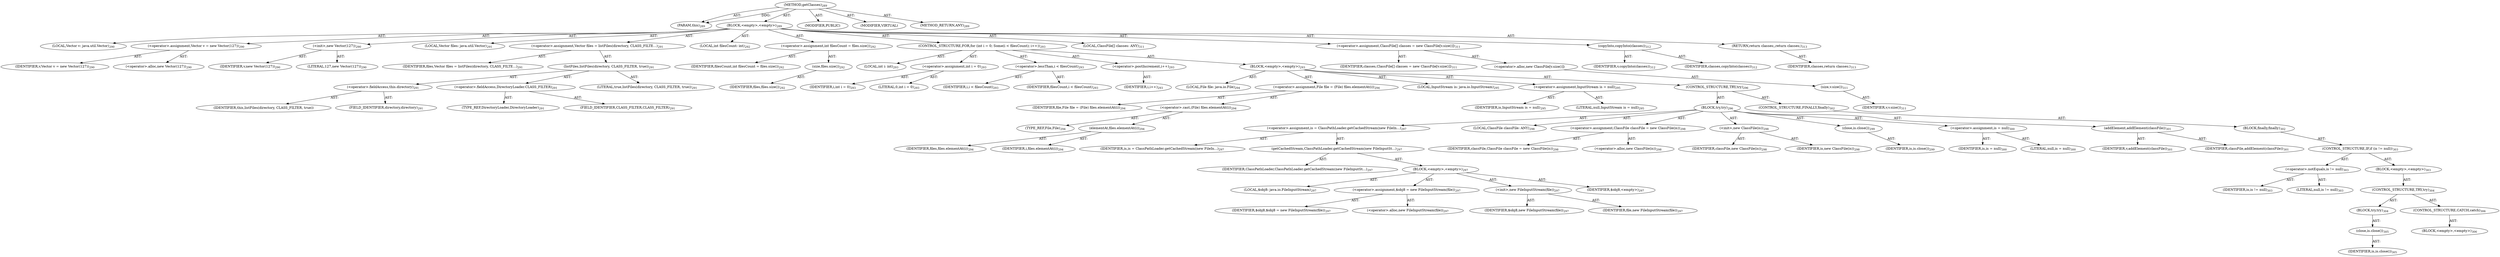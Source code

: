 digraph "getClasses" {  
"111669149717" [label = <(METHOD,getClasses)<SUB>289</SUB>> ]
"115964117019" [label = <(PARAM,this)<SUB>289</SUB>> ]
"25769803818" [label = <(BLOCK,&lt;empty&gt;,&lt;empty&gt;)<SUB>289</SUB>> ]
"94489280544" [label = <(LOCAL,Vector v: java.util.Vector)<SUB>290</SUB>> ]
"30064771256" [label = <(&lt;operator&gt;.assignment,Vector v = new Vector(127))<SUB>290</SUB>> ]
"68719476891" [label = <(IDENTIFIER,v,Vector v = new Vector(127))<SUB>290</SUB>> ]
"30064771257" [label = <(&lt;operator&gt;.alloc,new Vector(127))<SUB>290</SUB>> ]
"30064771258" [label = <(&lt;init&gt;,new Vector(127))<SUB>290</SUB>> ]
"68719476892" [label = <(IDENTIFIER,v,new Vector(127))<SUB>290</SUB>> ]
"90194313233" [label = <(LITERAL,127,new Vector(127))<SUB>290</SUB>> ]
"94489280545" [label = <(LOCAL,Vector files: java.util.Vector)<SUB>291</SUB>> ]
"30064771259" [label = <(&lt;operator&gt;.assignment,Vector files = listFiles(directory, CLASS_FILTE...)<SUB>291</SUB>> ]
"68719476893" [label = <(IDENTIFIER,files,Vector files = listFiles(directory, CLASS_FILTE...)<SUB>291</SUB>> ]
"30064771260" [label = <(listFiles,listFiles(directory, CLASS_FILTER, true))<SUB>291</SUB>> ]
"30064771261" [label = <(&lt;operator&gt;.fieldAccess,this.directory)<SUB>291</SUB>> ]
"68719476894" [label = <(IDENTIFIER,this,listFiles(directory, CLASS_FILTER, true))> ]
"55834574883" [label = <(FIELD_IDENTIFIER,directory,directory)<SUB>291</SUB>> ]
"30064771262" [label = <(&lt;operator&gt;.fieldAccess,DirectoryLoader.CLASS_FILTER)<SUB>291</SUB>> ]
"180388626436" [label = <(TYPE_REF,DirectoryLoader,DirectoryLoader)<SUB>291</SUB>> ]
"55834574884" [label = <(FIELD_IDENTIFIER,CLASS_FILTER,CLASS_FILTER)<SUB>291</SUB>> ]
"90194313234" [label = <(LITERAL,true,listFiles(directory, CLASS_FILTER, true))<SUB>291</SUB>> ]
"94489280546" [label = <(LOCAL,int filesCount: int)<SUB>292</SUB>> ]
"30064771263" [label = <(&lt;operator&gt;.assignment,int filesCount = files.size())<SUB>292</SUB>> ]
"68719476895" [label = <(IDENTIFIER,filesCount,int filesCount = files.size())<SUB>292</SUB>> ]
"30064771264" [label = <(size,files.size())<SUB>292</SUB>> ]
"68719476896" [label = <(IDENTIFIER,files,files.size())<SUB>292</SUB>> ]
"47244640269" [label = <(CONTROL_STRUCTURE,FOR,for (int i = 0; Some(i &lt; filesCount); i++))<SUB>293</SUB>> ]
"94489280547" [label = <(LOCAL,int i: int)<SUB>293</SUB>> ]
"30064771265" [label = <(&lt;operator&gt;.assignment,int i = 0)<SUB>293</SUB>> ]
"68719476897" [label = <(IDENTIFIER,i,int i = 0)<SUB>293</SUB>> ]
"90194313235" [label = <(LITERAL,0,int i = 0)<SUB>293</SUB>> ]
"30064771266" [label = <(&lt;operator&gt;.lessThan,i &lt; filesCount)<SUB>293</SUB>> ]
"68719476898" [label = <(IDENTIFIER,i,i &lt; filesCount)<SUB>293</SUB>> ]
"68719476899" [label = <(IDENTIFIER,filesCount,i &lt; filesCount)<SUB>293</SUB>> ]
"30064771267" [label = <(&lt;operator&gt;.postIncrement,i++)<SUB>293</SUB>> ]
"68719476900" [label = <(IDENTIFIER,i,i++)<SUB>293</SUB>> ]
"25769803819" [label = <(BLOCK,&lt;empty&gt;,&lt;empty&gt;)<SUB>293</SUB>> ]
"94489280548" [label = <(LOCAL,File file: java.io.File)<SUB>294</SUB>> ]
"30064771268" [label = <(&lt;operator&gt;.assignment,File file = (File) files.elementAt(i))<SUB>294</SUB>> ]
"68719476901" [label = <(IDENTIFIER,file,File file = (File) files.elementAt(i))<SUB>294</SUB>> ]
"30064771269" [label = <(&lt;operator&gt;.cast,(File) files.elementAt(i))<SUB>294</SUB>> ]
"180388626437" [label = <(TYPE_REF,File,File)<SUB>294</SUB>> ]
"30064771270" [label = <(elementAt,files.elementAt(i))<SUB>294</SUB>> ]
"68719476902" [label = <(IDENTIFIER,files,files.elementAt(i))<SUB>294</SUB>> ]
"68719476903" [label = <(IDENTIFIER,i,files.elementAt(i))<SUB>294</SUB>> ]
"94489280549" [label = <(LOCAL,InputStream is: java.io.InputStream)<SUB>295</SUB>> ]
"30064771271" [label = <(&lt;operator&gt;.assignment,InputStream is = null)<SUB>295</SUB>> ]
"68719476904" [label = <(IDENTIFIER,is,InputStream is = null)<SUB>295</SUB>> ]
"90194313236" [label = <(LITERAL,null,InputStream is = null)<SUB>295</SUB>> ]
"47244640270" [label = <(CONTROL_STRUCTURE,TRY,try)<SUB>296</SUB>> ]
"25769803820" [label = <(BLOCK,try,try)<SUB>296</SUB>> ]
"30064771272" [label = <(&lt;operator&gt;.assignment,is = ClassPathLoader.getCachedStream(new FileIn...)<SUB>297</SUB>> ]
"68719476905" [label = <(IDENTIFIER,is,is = ClassPathLoader.getCachedStream(new FileIn...)<SUB>297</SUB>> ]
"30064771273" [label = <(getCachedStream,ClassPathLoader.getCachedStream(new FileInputSt...)<SUB>297</SUB>> ]
"68719476906" [label = <(IDENTIFIER,ClassPathLoader,ClassPathLoader.getCachedStream(new FileInputSt...)<SUB>297</SUB>> ]
"25769803821" [label = <(BLOCK,&lt;empty&gt;,&lt;empty&gt;)<SUB>297</SUB>> ]
"94489280550" [label = <(LOCAL,$obj8: java.io.FileInputStream)<SUB>297</SUB>> ]
"30064771274" [label = <(&lt;operator&gt;.assignment,$obj8 = new FileInputStream(file))<SUB>297</SUB>> ]
"68719476907" [label = <(IDENTIFIER,$obj8,$obj8 = new FileInputStream(file))<SUB>297</SUB>> ]
"30064771275" [label = <(&lt;operator&gt;.alloc,new FileInputStream(file))<SUB>297</SUB>> ]
"30064771276" [label = <(&lt;init&gt;,new FileInputStream(file))<SUB>297</SUB>> ]
"68719476908" [label = <(IDENTIFIER,$obj8,new FileInputStream(file))<SUB>297</SUB>> ]
"68719476909" [label = <(IDENTIFIER,file,new FileInputStream(file))<SUB>297</SUB>> ]
"68719476910" [label = <(IDENTIFIER,$obj8,&lt;empty&gt;)<SUB>297</SUB>> ]
"94489280551" [label = <(LOCAL,ClassFile classFile: ANY)<SUB>298</SUB>> ]
"30064771277" [label = <(&lt;operator&gt;.assignment,ClassFile classFile = new ClassFile(is))<SUB>298</SUB>> ]
"68719476911" [label = <(IDENTIFIER,classFile,ClassFile classFile = new ClassFile(is))<SUB>298</SUB>> ]
"30064771278" [label = <(&lt;operator&gt;.alloc,new ClassFile(is))<SUB>298</SUB>> ]
"30064771279" [label = <(&lt;init&gt;,new ClassFile(is))<SUB>298</SUB>> ]
"68719476912" [label = <(IDENTIFIER,classFile,new ClassFile(is))<SUB>298</SUB>> ]
"68719476913" [label = <(IDENTIFIER,is,new ClassFile(is))<SUB>298</SUB>> ]
"30064771280" [label = <(close,is.close())<SUB>299</SUB>> ]
"68719476914" [label = <(IDENTIFIER,is,is.close())<SUB>299</SUB>> ]
"30064771281" [label = <(&lt;operator&gt;.assignment,is = null)<SUB>300</SUB>> ]
"68719476915" [label = <(IDENTIFIER,is,is = null)<SUB>300</SUB>> ]
"90194313237" [label = <(LITERAL,null,is = null)<SUB>300</SUB>> ]
"30064771282" [label = <(addElement,addElement(classFile))<SUB>301</SUB>> ]
"68719476916" [label = <(IDENTIFIER,v,addElement(classFile))<SUB>301</SUB>> ]
"68719476917" [label = <(IDENTIFIER,classFile,addElement(classFile))<SUB>301</SUB>> ]
"47244640271" [label = <(CONTROL_STRUCTURE,FINALLY,finally)<SUB>302</SUB>> ]
"25769803822" [label = <(BLOCK,finally,finally)<SUB>302</SUB>> ]
"47244640272" [label = <(CONTROL_STRUCTURE,IF,if (is != null))<SUB>303</SUB>> ]
"30064771283" [label = <(&lt;operator&gt;.notEquals,is != null)<SUB>303</SUB>> ]
"68719476918" [label = <(IDENTIFIER,is,is != null)<SUB>303</SUB>> ]
"90194313238" [label = <(LITERAL,null,is != null)<SUB>303</SUB>> ]
"25769803823" [label = <(BLOCK,&lt;empty&gt;,&lt;empty&gt;)<SUB>303</SUB>> ]
"47244640273" [label = <(CONTROL_STRUCTURE,TRY,try)<SUB>304</SUB>> ]
"25769803824" [label = <(BLOCK,try,try)<SUB>304</SUB>> ]
"30064771284" [label = <(close,is.close())<SUB>305</SUB>> ]
"68719476919" [label = <(IDENTIFIER,is,is.close())<SUB>305</SUB>> ]
"47244640274" [label = <(CONTROL_STRUCTURE,CATCH,catch)<SUB>306</SUB>> ]
"25769803825" [label = <(BLOCK,&lt;empty&gt;,&lt;empty&gt;)<SUB>306</SUB>> ]
"94489280552" [label = <(LOCAL,ClassFile[] classes: ANY)<SUB>311</SUB>> ]
"30064771285" [label = <(&lt;operator&gt;.assignment,ClassFile[] classes = new ClassFile[v.size()])<SUB>311</SUB>> ]
"68719476920" [label = <(IDENTIFIER,classes,ClassFile[] classes = new ClassFile[v.size()])<SUB>311</SUB>> ]
"30064771286" [label = <(&lt;operator&gt;.alloc,new ClassFile[v.size()])> ]
"30064771287" [label = <(size,v.size())<SUB>311</SUB>> ]
"68719476921" [label = <(IDENTIFIER,v,v.size())<SUB>311</SUB>> ]
"30064771288" [label = <(copyInto,copyInto(classes))<SUB>312</SUB>> ]
"68719476922" [label = <(IDENTIFIER,v,copyInto(classes))<SUB>312</SUB>> ]
"68719476923" [label = <(IDENTIFIER,classes,copyInto(classes))<SUB>312</SUB>> ]
"146028888077" [label = <(RETURN,return classes;,return classes;)<SUB>313</SUB>> ]
"68719476924" [label = <(IDENTIFIER,classes,return classes;)<SUB>313</SUB>> ]
"133143986230" [label = <(MODIFIER,PUBLIC)> ]
"133143986231" [label = <(MODIFIER,VIRTUAL)> ]
"128849018901" [label = <(METHOD_RETURN,ANY)<SUB>289</SUB>> ]
  "111669149717" -> "115964117019"  [ label = "AST: "] 
  "111669149717" -> "25769803818"  [ label = "AST: "] 
  "111669149717" -> "133143986230"  [ label = "AST: "] 
  "111669149717" -> "133143986231"  [ label = "AST: "] 
  "111669149717" -> "128849018901"  [ label = "AST: "] 
  "25769803818" -> "94489280544"  [ label = "AST: "] 
  "25769803818" -> "30064771256"  [ label = "AST: "] 
  "25769803818" -> "30064771258"  [ label = "AST: "] 
  "25769803818" -> "94489280545"  [ label = "AST: "] 
  "25769803818" -> "30064771259"  [ label = "AST: "] 
  "25769803818" -> "94489280546"  [ label = "AST: "] 
  "25769803818" -> "30064771263"  [ label = "AST: "] 
  "25769803818" -> "47244640269"  [ label = "AST: "] 
  "25769803818" -> "94489280552"  [ label = "AST: "] 
  "25769803818" -> "30064771285"  [ label = "AST: "] 
  "25769803818" -> "30064771288"  [ label = "AST: "] 
  "25769803818" -> "146028888077"  [ label = "AST: "] 
  "30064771256" -> "68719476891"  [ label = "AST: "] 
  "30064771256" -> "30064771257"  [ label = "AST: "] 
  "30064771258" -> "68719476892"  [ label = "AST: "] 
  "30064771258" -> "90194313233"  [ label = "AST: "] 
  "30064771259" -> "68719476893"  [ label = "AST: "] 
  "30064771259" -> "30064771260"  [ label = "AST: "] 
  "30064771260" -> "30064771261"  [ label = "AST: "] 
  "30064771260" -> "30064771262"  [ label = "AST: "] 
  "30064771260" -> "90194313234"  [ label = "AST: "] 
  "30064771261" -> "68719476894"  [ label = "AST: "] 
  "30064771261" -> "55834574883"  [ label = "AST: "] 
  "30064771262" -> "180388626436"  [ label = "AST: "] 
  "30064771262" -> "55834574884"  [ label = "AST: "] 
  "30064771263" -> "68719476895"  [ label = "AST: "] 
  "30064771263" -> "30064771264"  [ label = "AST: "] 
  "30064771264" -> "68719476896"  [ label = "AST: "] 
  "47244640269" -> "94489280547"  [ label = "AST: "] 
  "47244640269" -> "30064771265"  [ label = "AST: "] 
  "47244640269" -> "30064771266"  [ label = "AST: "] 
  "47244640269" -> "30064771267"  [ label = "AST: "] 
  "47244640269" -> "25769803819"  [ label = "AST: "] 
  "30064771265" -> "68719476897"  [ label = "AST: "] 
  "30064771265" -> "90194313235"  [ label = "AST: "] 
  "30064771266" -> "68719476898"  [ label = "AST: "] 
  "30064771266" -> "68719476899"  [ label = "AST: "] 
  "30064771267" -> "68719476900"  [ label = "AST: "] 
  "25769803819" -> "94489280548"  [ label = "AST: "] 
  "25769803819" -> "30064771268"  [ label = "AST: "] 
  "25769803819" -> "94489280549"  [ label = "AST: "] 
  "25769803819" -> "30064771271"  [ label = "AST: "] 
  "25769803819" -> "47244640270"  [ label = "AST: "] 
  "30064771268" -> "68719476901"  [ label = "AST: "] 
  "30064771268" -> "30064771269"  [ label = "AST: "] 
  "30064771269" -> "180388626437"  [ label = "AST: "] 
  "30064771269" -> "30064771270"  [ label = "AST: "] 
  "30064771270" -> "68719476902"  [ label = "AST: "] 
  "30064771270" -> "68719476903"  [ label = "AST: "] 
  "30064771271" -> "68719476904"  [ label = "AST: "] 
  "30064771271" -> "90194313236"  [ label = "AST: "] 
  "47244640270" -> "25769803820"  [ label = "AST: "] 
  "47244640270" -> "47244640271"  [ label = "AST: "] 
  "25769803820" -> "30064771272"  [ label = "AST: "] 
  "25769803820" -> "94489280551"  [ label = "AST: "] 
  "25769803820" -> "30064771277"  [ label = "AST: "] 
  "25769803820" -> "30064771279"  [ label = "AST: "] 
  "25769803820" -> "30064771280"  [ label = "AST: "] 
  "25769803820" -> "30064771281"  [ label = "AST: "] 
  "25769803820" -> "30064771282"  [ label = "AST: "] 
  "30064771272" -> "68719476905"  [ label = "AST: "] 
  "30064771272" -> "30064771273"  [ label = "AST: "] 
  "30064771273" -> "68719476906"  [ label = "AST: "] 
  "30064771273" -> "25769803821"  [ label = "AST: "] 
  "25769803821" -> "94489280550"  [ label = "AST: "] 
  "25769803821" -> "30064771274"  [ label = "AST: "] 
  "25769803821" -> "30064771276"  [ label = "AST: "] 
  "25769803821" -> "68719476910"  [ label = "AST: "] 
  "30064771274" -> "68719476907"  [ label = "AST: "] 
  "30064771274" -> "30064771275"  [ label = "AST: "] 
  "30064771276" -> "68719476908"  [ label = "AST: "] 
  "30064771276" -> "68719476909"  [ label = "AST: "] 
  "30064771277" -> "68719476911"  [ label = "AST: "] 
  "30064771277" -> "30064771278"  [ label = "AST: "] 
  "30064771279" -> "68719476912"  [ label = "AST: "] 
  "30064771279" -> "68719476913"  [ label = "AST: "] 
  "30064771280" -> "68719476914"  [ label = "AST: "] 
  "30064771281" -> "68719476915"  [ label = "AST: "] 
  "30064771281" -> "90194313237"  [ label = "AST: "] 
  "30064771282" -> "68719476916"  [ label = "AST: "] 
  "30064771282" -> "68719476917"  [ label = "AST: "] 
  "47244640271" -> "25769803822"  [ label = "AST: "] 
  "25769803822" -> "47244640272"  [ label = "AST: "] 
  "47244640272" -> "30064771283"  [ label = "AST: "] 
  "47244640272" -> "25769803823"  [ label = "AST: "] 
  "30064771283" -> "68719476918"  [ label = "AST: "] 
  "30064771283" -> "90194313238"  [ label = "AST: "] 
  "25769803823" -> "47244640273"  [ label = "AST: "] 
  "47244640273" -> "25769803824"  [ label = "AST: "] 
  "47244640273" -> "47244640274"  [ label = "AST: "] 
  "25769803824" -> "30064771284"  [ label = "AST: "] 
  "30064771284" -> "68719476919"  [ label = "AST: "] 
  "47244640274" -> "25769803825"  [ label = "AST: "] 
  "30064771285" -> "68719476920"  [ label = "AST: "] 
  "30064771285" -> "30064771286"  [ label = "AST: "] 
  "30064771286" -> "30064771287"  [ label = "AST: "] 
  "30064771287" -> "68719476921"  [ label = "AST: "] 
  "30064771288" -> "68719476922"  [ label = "AST: "] 
  "30064771288" -> "68719476923"  [ label = "AST: "] 
  "146028888077" -> "68719476924"  [ label = "AST: "] 
  "111669149717" -> "115964117019"  [ label = "DDG: "] 
}
